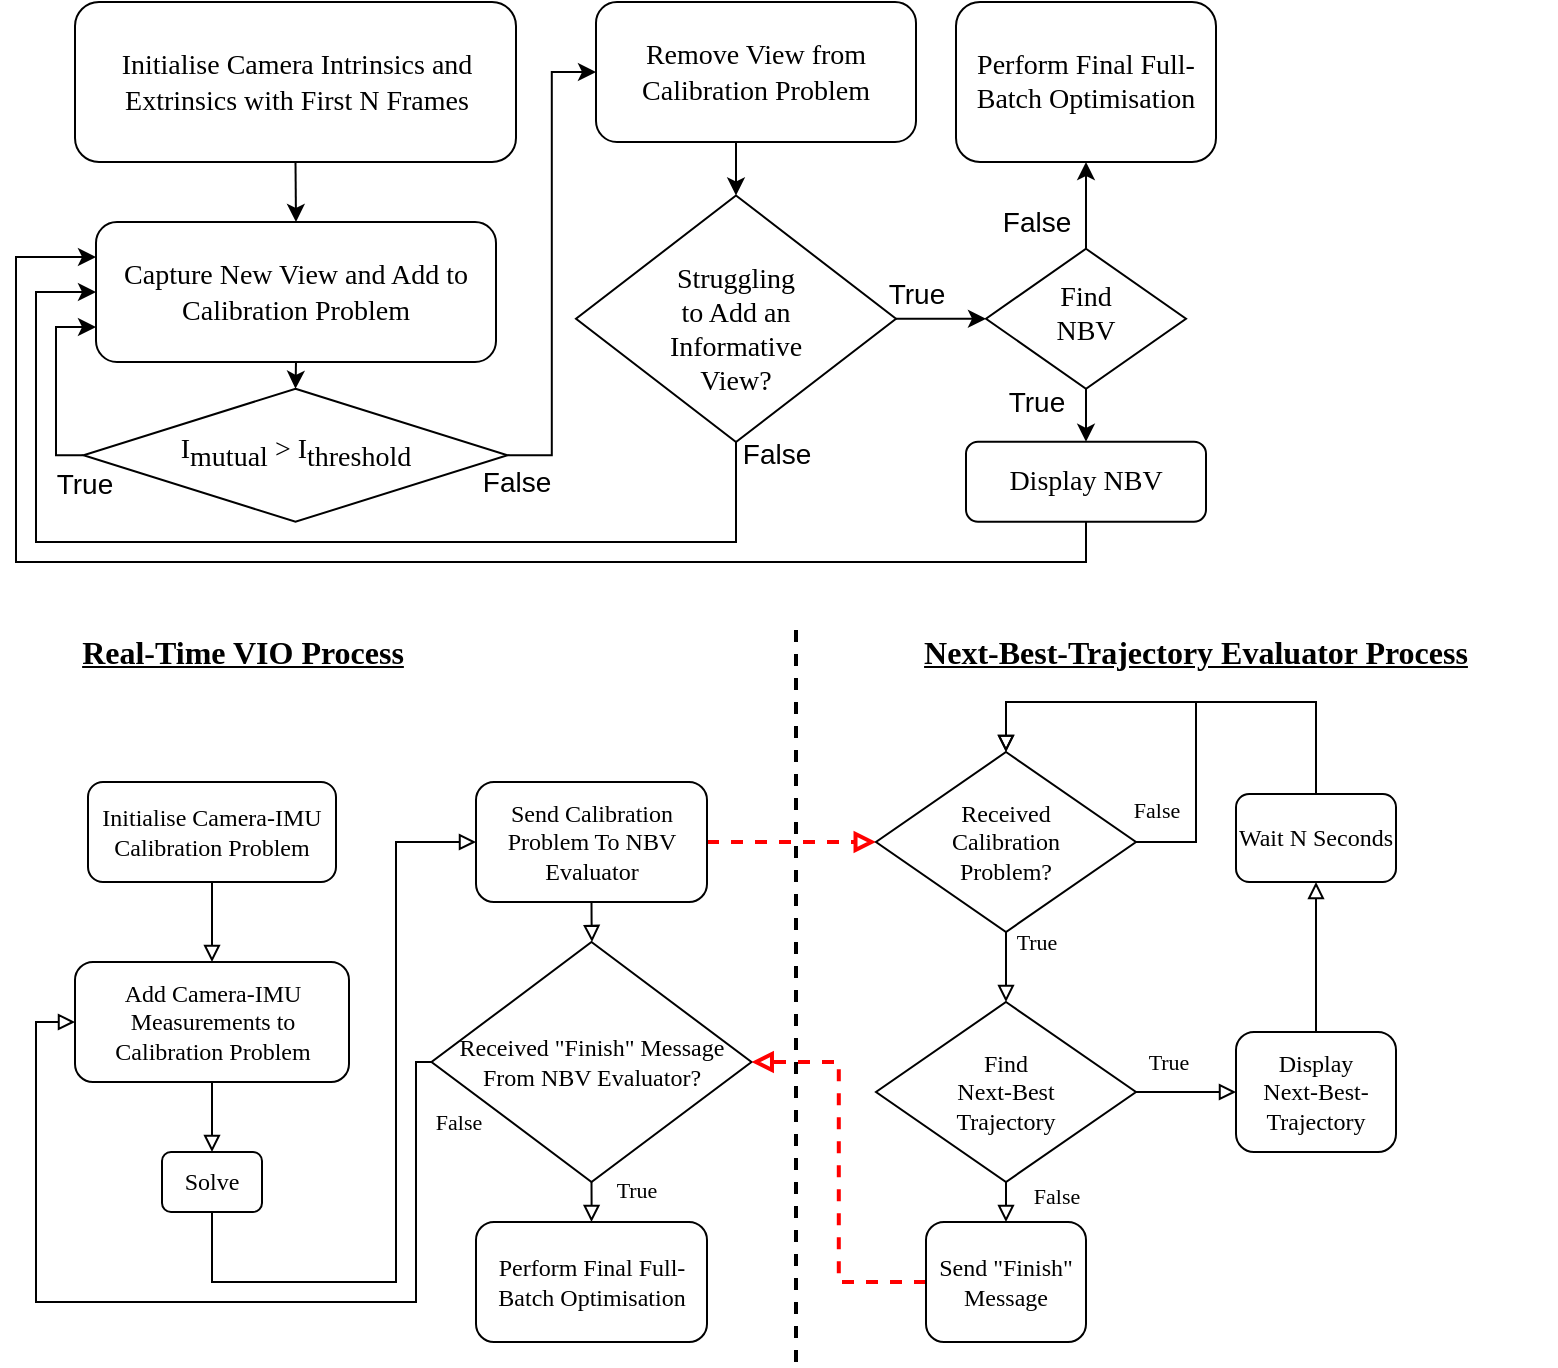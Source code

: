 <mxfile version="20.8.13" type="device" pages="2"><diagram id="C5RBs43oDa-KdzZeNtuy" name="Page-1"><mxGraphModel dx="817" dy="431" grid="1" gridSize="10" guides="1" tooltips="1" connect="1" arrows="1" fold="1" page="1" pageScale="1" pageWidth="1169" pageHeight="827" math="0" shadow="0"><root><mxCell id="WIyWlLk6GJQsqaUBKTNV-0"/><mxCell id="WIyWlLk6GJQsqaUBKTNV-1" parent="WIyWlLk6GJQsqaUBKTNV-0"/><mxCell id="eC1GzNS9C1_sqLt5iah--0" style="edgeStyle=orthogonalEdgeStyle;rounded=0;orthogonalLoop=1;jettySize=auto;html=1;exitX=0.5;exitY=1;exitDx=0;exitDy=0;entryX=0.5;entryY=0;entryDx=0;entryDy=0;strokeColor=#000000;strokeWidth=1;fontSize=14;endArrow=classic;endFill=1;" edge="1" parent="WIyWlLk6GJQsqaUBKTNV-1" source="WIyWlLk6GJQsqaUBKTNV-3" target="TplmEI0z_EsBR8mYdVft-3"><mxGeometry relative="1" as="geometry"/></mxCell><mxCell id="WIyWlLk6GJQsqaUBKTNV-3" value="&lt;font style=&quot;font-size: 14px;&quot; face=&quot;Verdana&quot;&gt;Initialise Camera Intrinsics and Extrinsics with First N Frames&lt;/font&gt;" style="rounded=1;whiteSpace=wrap;html=1;fontSize=14;glass=0;strokeWidth=1;shadow=0;" parent="WIyWlLk6GJQsqaUBKTNV-1" vertex="1"><mxGeometry x="39.5" y="20" width="220.5" height="80" as="geometry"/></mxCell><mxCell id="eC1GzNS9C1_sqLt5iah--2" style="edgeStyle=orthogonalEdgeStyle;rounded=0;orthogonalLoop=1;jettySize=auto;html=1;exitX=0;exitY=0.5;exitDx=0;exitDy=0;entryX=0;entryY=0.75;entryDx=0;entryDy=0;strokeColor=#000000;strokeWidth=1;fontSize=14;endArrow=classic;endFill=1;" edge="1" parent="WIyWlLk6GJQsqaUBKTNV-1" source="WIyWlLk6GJQsqaUBKTNV-6" target="TplmEI0z_EsBR8mYdVft-3"><mxGeometry relative="1" as="geometry"><Array as="points"><mxPoint x="30" y="247"/><mxPoint x="30" y="183"/></Array></mxGeometry></mxCell><mxCell id="eC1GzNS9C1_sqLt5iah--17" value="False" style="edgeLabel;html=1;align=center;verticalAlign=middle;resizable=0;points=[];fontSize=14;" vertex="1" connectable="0" parent="eC1GzNS9C1_sqLt5iah--2"><mxGeometry x="-0.447" y="1" relative="1" as="geometry"><mxPoint x="231" y="26" as="offset"/></mxGeometry></mxCell><mxCell id="eC1GzNS9C1_sqLt5iah--4" style="edgeStyle=orthogonalEdgeStyle;rounded=0;orthogonalLoop=1;jettySize=auto;html=1;exitX=1;exitY=0.5;exitDx=0;exitDy=0;entryX=0;entryY=0.5;entryDx=0;entryDy=0;strokeColor=#000000;strokeWidth=1;fontSize=14;endArrow=classic;endFill=1;" edge="1" parent="WIyWlLk6GJQsqaUBKTNV-1" source="WIyWlLk6GJQsqaUBKTNV-6" target="WIyWlLk6GJQsqaUBKTNV-7"><mxGeometry relative="1" as="geometry"/></mxCell><mxCell id="eC1GzNS9C1_sqLt5iah--18" value="True" style="edgeLabel;html=1;align=center;verticalAlign=middle;resizable=0;points=[];fontSize=14;" vertex="1" connectable="0" parent="eC1GzNS9C1_sqLt5iah--4"><mxGeometry x="-0.634" y="1" relative="1" as="geometry"><mxPoint x="-233" y="35" as="offset"/></mxGeometry></mxCell><mxCell id="WIyWlLk6GJQsqaUBKTNV-6" value="&lt;div style=&quot;font-size: 14px;&quot;&gt;&lt;font style=&quot;font-size: 14px;&quot; face=&quot;Verdana&quot;&gt;I&lt;sub style=&quot;font-size: 14px;&quot;&gt;mutual&lt;/sub&gt; &amp;gt; I&lt;sub style=&quot;font-size: 14px;&quot;&gt;threshold&lt;/sub&gt;&lt;/font&gt;&lt;/div&gt;" style="rhombus;whiteSpace=wrap;html=1;shadow=0;fontFamily=Helvetica;fontSize=14;align=center;strokeWidth=1;spacing=6;spacingTop=-4;" parent="WIyWlLk6GJQsqaUBKTNV-1" vertex="1"><mxGeometry x="43.75" y="213.38" width="212" height="66.5" as="geometry"/></mxCell><mxCell id="eC1GzNS9C1_sqLt5iah--12" style="edgeStyle=orthogonalEdgeStyle;rounded=0;orthogonalLoop=1;jettySize=auto;html=1;exitX=0.5;exitY=1;exitDx=0;exitDy=0;entryX=0.5;entryY=0;entryDx=0;entryDy=0;strokeColor=#000000;strokeWidth=1;fontSize=14;endArrow=classic;endFill=1;" edge="1" parent="WIyWlLk6GJQsqaUBKTNV-1" source="WIyWlLk6GJQsqaUBKTNV-7" target="TplmEI0z_EsBR8mYdVft-15"><mxGeometry relative="1" as="geometry"/></mxCell><mxCell id="WIyWlLk6GJQsqaUBKTNV-7" value="&lt;font style=&quot;font-size: 14px;&quot; face=&quot;Verdana&quot;&gt;Remove View from Calibration Problem&lt;/font&gt;" style="rounded=1;whiteSpace=wrap;html=1;fontSize=14;glass=0;strokeWidth=1;shadow=0;" parent="WIyWlLk6GJQsqaUBKTNV-1" vertex="1"><mxGeometry x="300" y="20" width="160" height="70" as="geometry"/></mxCell><mxCell id="WIyWlLk6GJQsqaUBKTNV-11" value="Perform Final Full-Batch Optimisation" style="rounded=1;whiteSpace=wrap;html=1;fontSize=14;glass=0;strokeWidth=1;shadow=0;fontFamily=Verdana;" parent="WIyWlLk6GJQsqaUBKTNV-1" vertex="1"><mxGeometry x="480" y="20" width="130" height="80" as="geometry"/></mxCell><mxCell id="eC1GzNS9C1_sqLt5iah--1" style="edgeStyle=orthogonalEdgeStyle;rounded=0;orthogonalLoop=1;jettySize=auto;html=1;exitX=0.5;exitY=1;exitDx=0;exitDy=0;entryX=0.5;entryY=0;entryDx=0;entryDy=0;strokeColor=#000000;strokeWidth=1;fontSize=14;endArrow=classic;endFill=1;" edge="1" parent="WIyWlLk6GJQsqaUBKTNV-1" source="TplmEI0z_EsBR8mYdVft-3" target="WIyWlLk6GJQsqaUBKTNV-6"><mxGeometry relative="1" as="geometry"/></mxCell><mxCell id="TplmEI0z_EsBR8mYdVft-3" value="&lt;font style=&quot;font-size: 14px;&quot; face=&quot;Verdana&quot;&gt;Capture New View and Add to Calibration Problem&lt;/font&gt;" style="rounded=1;whiteSpace=wrap;html=1;fontSize=14;glass=0;strokeWidth=1;shadow=0;" parent="WIyWlLk6GJQsqaUBKTNV-1" vertex="1"><mxGeometry x="50" y="130" width="200" height="70" as="geometry"/></mxCell><mxCell id="eC1GzNS9C1_sqLt5iah--8" style="edgeStyle=orthogonalEdgeStyle;rounded=0;orthogonalLoop=1;jettySize=auto;html=1;exitX=0.5;exitY=1;exitDx=0;exitDy=0;strokeColor=#000000;strokeWidth=1;fontSize=14;endArrow=classic;endFill=1;entryX=0;entryY=0.25;entryDx=0;entryDy=0;" edge="1" parent="WIyWlLk6GJQsqaUBKTNV-1" source="TplmEI0z_EsBR8mYdVft-4" target="TplmEI0z_EsBR8mYdVft-3"><mxGeometry relative="1" as="geometry"><mxPoint x="40" y="150" as="targetPoint"/><Array as="points"><mxPoint x="545" y="300"/><mxPoint x="10" y="300"/><mxPoint x="10" y="148"/></Array></mxGeometry></mxCell><mxCell id="TplmEI0z_EsBR8mYdVft-4" value="Display NBV" style="rounded=1;whiteSpace=wrap;html=1;fontSize=14;glass=0;strokeWidth=1;shadow=0;fontFamily=Verdana;" parent="WIyWlLk6GJQsqaUBKTNV-1" vertex="1"><mxGeometry x="485" y="239.88" width="120" height="40" as="geometry"/></mxCell><mxCell id="eC1GzNS9C1_sqLt5iah--5" style="edgeStyle=orthogonalEdgeStyle;rounded=0;orthogonalLoop=1;jettySize=auto;html=1;exitX=0.5;exitY=0;exitDx=0;exitDy=0;entryX=0.5;entryY=1;entryDx=0;entryDy=0;strokeColor=#000000;strokeWidth=1;fontSize=14;endArrow=classic;endFill=1;" edge="1" parent="WIyWlLk6GJQsqaUBKTNV-1" source="TplmEI0z_EsBR8mYdVft-6" target="WIyWlLk6GJQsqaUBKTNV-11"><mxGeometry relative="1" as="geometry"/></mxCell><mxCell id="eC1GzNS9C1_sqLt5iah--16" value="False" style="edgeLabel;html=1;align=center;verticalAlign=middle;resizable=0;points=[];fontSize=14;" vertex="1" connectable="0" parent="eC1GzNS9C1_sqLt5iah--5"><mxGeometry x="0.742" y="-3" relative="1" as="geometry"><mxPoint x="-28" y="24" as="offset"/></mxGeometry></mxCell><mxCell id="eC1GzNS9C1_sqLt5iah--7" style="edgeStyle=orthogonalEdgeStyle;rounded=0;orthogonalLoop=1;jettySize=auto;html=1;exitX=0.5;exitY=1;exitDx=0;exitDy=0;entryX=0.5;entryY=0;entryDx=0;entryDy=0;strokeColor=#000000;strokeWidth=1;fontSize=14;endArrow=classic;endFill=1;" edge="1" parent="WIyWlLk6GJQsqaUBKTNV-1" source="TplmEI0z_EsBR8mYdVft-6" target="TplmEI0z_EsBR8mYdVft-4"><mxGeometry relative="1" as="geometry"/></mxCell><mxCell id="TplmEI0z_EsBR8mYdVft-6" value="&lt;div&gt;&lt;br&gt;&lt;/div&gt;&lt;div style=&quot;font-size: 14px;&quot;&gt;Find &lt;br style=&quot;font-size: 14px;&quot;&gt;&lt;/div&gt;&lt;div style=&quot;font-size: 14px;&quot;&gt;NBV&lt;/div&gt;&lt;div style=&quot;font-size: 14px;&quot;&gt;&lt;br style=&quot;font-size: 14px;&quot;&gt;&lt;/div&gt;" style="rhombus;whiteSpace=wrap;html=1;shadow=0;fontFamily=Verdana;fontSize=14;align=center;strokeWidth=1;spacing=6;spacingTop=-4;" parent="WIyWlLk6GJQsqaUBKTNV-1" vertex="1"><mxGeometry x="495" y="143.37" width="100" height="70" as="geometry"/></mxCell><mxCell id="eC1GzNS9C1_sqLt5iah--9" style="edgeStyle=orthogonalEdgeStyle;rounded=0;orthogonalLoop=1;jettySize=auto;html=1;exitX=0.5;exitY=1;exitDx=0;exitDy=0;entryX=0;entryY=0.5;entryDx=0;entryDy=0;strokeColor=#000000;strokeWidth=1;fontSize=14;endArrow=classic;endFill=1;" edge="1" parent="WIyWlLk6GJQsqaUBKTNV-1" source="TplmEI0z_EsBR8mYdVft-15" target="TplmEI0z_EsBR8mYdVft-3"><mxGeometry relative="1" as="geometry"><Array as="points"><mxPoint x="370" y="290"/><mxPoint x="20" y="290"/><mxPoint x="20" y="165"/></Array></mxGeometry></mxCell><mxCell id="eC1GzNS9C1_sqLt5iah--13" value="False" style="edgeLabel;html=1;align=center;verticalAlign=middle;resizable=0;points=[];fontSize=14;" vertex="1" connectable="0" parent="eC1GzNS9C1_sqLt5iah--9"><mxGeometry x="-0.938" y="-1" relative="1" as="geometry"><mxPoint x="21" y="-11" as="offset"/></mxGeometry></mxCell><mxCell id="eC1GzNS9C1_sqLt5iah--11" style="edgeStyle=orthogonalEdgeStyle;rounded=0;orthogonalLoop=1;jettySize=auto;html=1;exitX=1;exitY=0.5;exitDx=0;exitDy=0;entryX=0;entryY=0.5;entryDx=0;entryDy=0;strokeColor=#000000;strokeWidth=1;fontSize=14;endArrow=classic;endFill=1;" edge="1" parent="WIyWlLk6GJQsqaUBKTNV-1" source="TplmEI0z_EsBR8mYdVft-15" target="TplmEI0z_EsBR8mYdVft-6"><mxGeometry relative="1" as="geometry"/></mxCell><mxCell id="eC1GzNS9C1_sqLt5iah--14" value="True" style="edgeLabel;html=1;align=center;verticalAlign=middle;resizable=0;points=[];fontSize=14;" vertex="1" connectable="0" parent="eC1GzNS9C1_sqLt5iah--11"><mxGeometry x="-0.307" y="-2" relative="1" as="geometry"><mxPoint x="-6" y="-15" as="offset"/></mxGeometry></mxCell><mxCell id="TplmEI0z_EsBR8mYdVft-15" value="&lt;div style=&quot;font-size: 14px;&quot;&gt;&lt;br style=&quot;font-size: 14px;&quot;&gt;&lt;/div&gt;&lt;div style=&quot;font-size: 14px;&quot;&gt;Struggling &lt;br style=&quot;font-size: 14px;&quot;&gt;&lt;/div&gt;&lt;div style=&quot;font-size: 14px;&quot;&gt;to Add an &lt;br style=&quot;font-size: 14px;&quot;&gt;&lt;/div&gt;&lt;div style=&quot;font-size: 14px;&quot;&gt;Informative &lt;br style=&quot;font-size: 14px;&quot;&gt;&lt;/div&gt;&lt;div style=&quot;font-size: 14px;&quot;&gt;View?&lt;/div&gt;" style="rhombus;whiteSpace=wrap;html=1;shadow=0;fontFamily=Verdana;fontSize=14;align=center;strokeWidth=1;spacing=6;spacingTop=-4;" parent="WIyWlLk6GJQsqaUBKTNV-1" vertex="1"><mxGeometry x="290" y="116.75" width="160" height="123.25" as="geometry"/></mxCell><mxCell id="TplmEI0z_EsBR8mYdVft-31" style="edgeStyle=orthogonalEdgeStyle;rounded=0;orthogonalLoop=1;jettySize=auto;html=1;exitX=0.5;exitY=1;exitDx=0;exitDy=0;entryX=0.5;entryY=0;entryDx=0;entryDy=0;fontFamily=Verdana;endArrow=block;endFill=0;" parent="WIyWlLk6GJQsqaUBKTNV-1" source="TplmEI0z_EsBR8mYdVft-24" target="TplmEI0z_EsBR8mYdVft-26" edge="1"><mxGeometry relative="1" as="geometry"/></mxCell><mxCell id="TplmEI0z_EsBR8mYdVft-24" value="Initialise Camera-IMU Calibration Problem" style="rounded=1;whiteSpace=wrap;html=1;fontSize=12;glass=0;strokeWidth=1;shadow=0;fontFamily=Verdana;" parent="WIyWlLk6GJQsqaUBKTNV-1" vertex="1"><mxGeometry x="46" y="410" width="124" height="50" as="geometry"/></mxCell><mxCell id="TplmEI0z_EsBR8mYdVft-32" style="edgeStyle=orthogonalEdgeStyle;rounded=0;orthogonalLoop=1;jettySize=auto;html=1;exitX=0.5;exitY=1;exitDx=0;exitDy=0;entryX=0.5;entryY=0;entryDx=0;entryDy=0;fontFamily=Verdana;endArrow=block;endFill=0;" parent="WIyWlLk6GJQsqaUBKTNV-1" source="TplmEI0z_EsBR8mYdVft-26" target="TplmEI0z_EsBR8mYdVft-27" edge="1"><mxGeometry relative="1" as="geometry"/></mxCell><mxCell id="TplmEI0z_EsBR8mYdVft-26" value="&lt;font&gt;Add Camera-IMU Measurements to Calibration Problem&lt;/font&gt;" style="rounded=1;whiteSpace=wrap;html=1;fontSize=12;glass=0;strokeWidth=1;shadow=0;fontFamily=Verdana;" parent="WIyWlLk6GJQsqaUBKTNV-1" vertex="1"><mxGeometry x="39.5" y="500" width="137" height="60" as="geometry"/></mxCell><mxCell id="TplmEI0z_EsBR8mYdVft-33" style="edgeStyle=orthogonalEdgeStyle;rounded=0;orthogonalLoop=1;jettySize=auto;html=1;exitX=0.5;exitY=1;exitDx=0;exitDy=0;entryX=0;entryY=0.5;entryDx=0;entryDy=0;fontFamily=Verdana;endArrow=block;endFill=0;" parent="WIyWlLk6GJQsqaUBKTNV-1" source="TplmEI0z_EsBR8mYdVft-27" target="TplmEI0z_EsBR8mYdVft-28" edge="1"><mxGeometry relative="1" as="geometry"><Array as="points"><mxPoint x="108" y="660"/><mxPoint x="200" y="660"/><mxPoint x="200" y="440"/></Array></mxGeometry></mxCell><mxCell id="TplmEI0z_EsBR8mYdVft-27" value="&lt;div&gt;Solve&lt;/div&gt;" style="rounded=1;whiteSpace=wrap;html=1;fontSize=12;glass=0;strokeWidth=1;shadow=0;fontFamily=Verdana;" parent="WIyWlLk6GJQsqaUBKTNV-1" vertex="1"><mxGeometry x="83" y="595" width="50" height="30" as="geometry"/></mxCell><mxCell id="TplmEI0z_EsBR8mYdVft-34" style="edgeStyle=orthogonalEdgeStyle;rounded=0;orthogonalLoop=1;jettySize=auto;html=1;exitX=0.5;exitY=1;exitDx=0;exitDy=0;entryX=0.5;entryY=0;entryDx=0;entryDy=0;fontFamily=Verdana;endArrow=block;endFill=0;" parent="WIyWlLk6GJQsqaUBKTNV-1" source="TplmEI0z_EsBR8mYdVft-28" target="TplmEI0z_EsBR8mYdVft-29" edge="1"><mxGeometry relative="1" as="geometry"><Array as="points"><mxPoint x="298" y="480"/><mxPoint x="298" y="480"/><mxPoint x="298" y="490"/></Array></mxGeometry></mxCell><mxCell id="TplmEI0z_EsBR8mYdVft-46" style="edgeStyle=orthogonalEdgeStyle;rounded=0;orthogonalLoop=1;jettySize=auto;html=1;exitX=1;exitY=0.5;exitDx=0;exitDy=0;entryX=0;entryY=0.5;entryDx=0;entryDy=0;fontFamily=Verdana;endArrow=block;endFill=0;dashed=1;strokeColor=#FF0000;strokeWidth=2;" parent="WIyWlLk6GJQsqaUBKTNV-1" source="TplmEI0z_EsBR8mYdVft-28" target="TplmEI0z_EsBR8mYdVft-37" edge="1"><mxGeometry relative="1" as="geometry"><Array as="points"><mxPoint x="410" y="440"/><mxPoint x="410" y="440"/></Array></mxGeometry></mxCell><mxCell id="TplmEI0z_EsBR8mYdVft-28" value="&lt;div&gt;Send Calibration Problem To NBV Evaluator&lt;br&gt;&lt;/div&gt;" style="rounded=1;whiteSpace=wrap;html=1;fontSize=12;glass=0;strokeWidth=1;shadow=0;fontFamily=Verdana;" parent="WIyWlLk6GJQsqaUBKTNV-1" vertex="1"><mxGeometry x="240" y="410" width="115.5" height="60" as="geometry"/></mxCell><mxCell id="TplmEI0z_EsBR8mYdVft-36" style="edgeStyle=orthogonalEdgeStyle;rounded=0;orthogonalLoop=1;jettySize=auto;html=1;exitX=0.5;exitY=1;exitDx=0;exitDy=0;entryX=0.5;entryY=0;entryDx=0;entryDy=0;fontFamily=Verdana;endArrow=block;endFill=0;" parent="WIyWlLk6GJQsqaUBKTNV-1" source="TplmEI0z_EsBR8mYdVft-29" target="TplmEI0z_EsBR8mYdVft-30" edge="1"><mxGeometry relative="1" as="geometry"><Array as="points"><mxPoint x="298" y="620"/><mxPoint x="298" y="620"/></Array></mxGeometry></mxCell><mxCell id="TplmEI0z_EsBR8mYdVft-51" value="True" style="edgeLabel;html=1;align=center;verticalAlign=middle;resizable=0;points=[];fontFamily=Verdana;" parent="TplmEI0z_EsBR8mYdVft-36" vertex="1" connectable="0"><mxGeometry x="-0.617" relative="1" as="geometry"><mxPoint x="22" as="offset"/></mxGeometry></mxCell><mxCell id="TplmEI0z_EsBR8mYdVft-45" style="edgeStyle=orthogonalEdgeStyle;rounded=0;orthogonalLoop=1;jettySize=auto;html=1;exitX=0;exitY=0.5;exitDx=0;exitDy=0;fontFamily=Verdana;endArrow=block;endFill=0;entryX=0;entryY=0.5;entryDx=0;entryDy=0;" parent="WIyWlLk6GJQsqaUBKTNV-1" source="TplmEI0z_EsBR8mYdVft-29" target="TplmEI0z_EsBR8mYdVft-26" edge="1"><mxGeometry relative="1" as="geometry"><mxPoint x="20" y="670" as="targetPoint"/><Array as="points"><mxPoint x="210" y="550"/><mxPoint x="210" y="670"/><mxPoint x="20" y="670"/><mxPoint x="20" y="530"/></Array></mxGeometry></mxCell><mxCell id="TplmEI0z_EsBR8mYdVft-50" value="False" style="edgeLabel;html=1;align=center;verticalAlign=middle;resizable=0;points=[];fontFamily=Verdana;" parent="TplmEI0z_EsBR8mYdVft-45" vertex="1" connectable="0"><mxGeometry x="-0.981" relative="1" as="geometry"><mxPoint x="17" y="30" as="offset"/></mxGeometry></mxCell><mxCell id="TplmEI0z_EsBR8mYdVft-29" value="Received &quot;Finish&quot; Message From NBV Evaluator?" style="rhombus;whiteSpace=wrap;html=1;fontFamily=Verdana;" parent="WIyWlLk6GJQsqaUBKTNV-1" vertex="1"><mxGeometry x="217.75" y="490" width="160" height="120" as="geometry"/></mxCell><mxCell id="TplmEI0z_EsBR8mYdVft-30" value="Perform Final Full-Batch Optimisation" style="rounded=1;whiteSpace=wrap;html=1;fontSize=12;glass=0;strokeWidth=1;shadow=0;fontFamily=Verdana;" parent="WIyWlLk6GJQsqaUBKTNV-1" vertex="1"><mxGeometry x="240" y="630" width="115.5" height="60" as="geometry"/></mxCell><mxCell id="TplmEI0z_EsBR8mYdVft-42" style="edgeStyle=orthogonalEdgeStyle;rounded=0;orthogonalLoop=1;jettySize=auto;html=1;exitX=0.5;exitY=1;exitDx=0;exitDy=0;entryX=0.5;entryY=0;entryDx=0;entryDy=0;fontFamily=Verdana;endArrow=block;endFill=0;" parent="WIyWlLk6GJQsqaUBKTNV-1" source="TplmEI0z_EsBR8mYdVft-37" target="TplmEI0z_EsBR8mYdVft-38" edge="1"><mxGeometry relative="1" as="geometry"/></mxCell><mxCell id="TplmEI0z_EsBR8mYdVft-52" value="&lt;div&gt;True&lt;/div&gt;" style="edgeLabel;html=1;align=center;verticalAlign=middle;resizable=0;points=[];fontFamily=Verdana;" parent="TplmEI0z_EsBR8mYdVft-42" vertex="1" connectable="0"><mxGeometry x="-0.668" relative="1" as="geometry"><mxPoint x="15" y="-1" as="offset"/></mxGeometry></mxCell><mxCell id="TplmEI0z_EsBR8mYdVft-37" value="&lt;div&gt;Received &lt;br&gt;&lt;/div&gt;&lt;div&gt;Calibration &lt;br&gt;&lt;/div&gt;&lt;div&gt;Problem?&lt;/div&gt;" style="rhombus;whiteSpace=wrap;html=1;fontFamily=Verdana;" parent="WIyWlLk6GJQsqaUBKTNV-1" vertex="1"><mxGeometry x="440" y="395" width="130" height="90" as="geometry"/></mxCell><mxCell id="TplmEI0z_EsBR8mYdVft-40" style="edgeStyle=orthogonalEdgeStyle;rounded=0;orthogonalLoop=1;jettySize=auto;html=1;exitX=1;exitY=0.5;exitDx=0;exitDy=0;entryX=0;entryY=0.5;entryDx=0;entryDy=0;fontFamily=Verdana;endArrow=block;endFill=0;" parent="WIyWlLk6GJQsqaUBKTNV-1" source="TplmEI0z_EsBR8mYdVft-38" target="TplmEI0z_EsBR8mYdVft-39" edge="1"><mxGeometry relative="1" as="geometry"/></mxCell><mxCell id="TplmEI0z_EsBR8mYdVft-55" value="True" style="edgeLabel;html=1;align=center;verticalAlign=middle;resizable=0;points=[];fontFamily=Verdana;" parent="TplmEI0z_EsBR8mYdVft-40" vertex="1" connectable="0"><mxGeometry x="-0.39" relative="1" as="geometry"><mxPoint y="-15" as="offset"/></mxGeometry></mxCell><mxCell id="TplmEI0z_EsBR8mYdVft-48" style="edgeStyle=orthogonalEdgeStyle;rounded=0;orthogonalLoop=1;jettySize=auto;html=1;exitX=0.5;exitY=1;exitDx=0;exitDy=0;entryX=0.5;entryY=0;entryDx=0;entryDy=0;fontFamily=Verdana;endArrow=block;endFill=0;" parent="WIyWlLk6GJQsqaUBKTNV-1" source="TplmEI0z_EsBR8mYdVft-38" target="TplmEI0z_EsBR8mYdVft-43" edge="1"><mxGeometry relative="1" as="geometry"/></mxCell><mxCell id="TplmEI0z_EsBR8mYdVft-56" value="False" style="edgeLabel;html=1;align=center;verticalAlign=middle;resizable=0;points=[];fontFamily=Verdana;" parent="TplmEI0z_EsBR8mYdVft-48" vertex="1" connectable="0"><mxGeometry x="-0.338" relative="1" as="geometry"><mxPoint x="25" as="offset"/></mxGeometry></mxCell><mxCell id="TplmEI0z_EsBR8mYdVft-38" value="&lt;div&gt;Find &lt;br&gt;&lt;/div&gt;&lt;div&gt;Next-Best&lt;/div&gt;&lt;div&gt;Trajectory&lt;/div&gt;" style="rhombus;whiteSpace=wrap;html=1;fontFamily=Verdana;" parent="WIyWlLk6GJQsqaUBKTNV-1" vertex="1"><mxGeometry x="440" y="520" width="130" height="90" as="geometry"/></mxCell><mxCell id="TplmEI0z_EsBR8mYdVft-41" style="edgeStyle=orthogonalEdgeStyle;rounded=0;orthogonalLoop=1;jettySize=auto;html=1;exitX=0.5;exitY=0;exitDx=0;exitDy=0;entryX=0.5;entryY=0;entryDx=0;entryDy=0;fontFamily=Verdana;endArrow=block;endFill=0;" parent="WIyWlLk6GJQsqaUBKTNV-1" source="TplmEI0z_EsBR8mYdVft-60" target="TplmEI0z_EsBR8mYdVft-37" edge="1"><mxGeometry relative="1" as="geometry"><Array as="points"><mxPoint x="660" y="430"/><mxPoint x="660" y="370"/><mxPoint x="505" y="370"/></Array></mxGeometry></mxCell><mxCell id="TplmEI0z_EsBR8mYdVft-61" style="edgeStyle=orthogonalEdgeStyle;rounded=0;orthogonalLoop=1;jettySize=auto;html=1;exitX=0.5;exitY=0;exitDx=0;exitDy=0;entryX=0.5;entryY=1;entryDx=0;entryDy=0;fontFamily=Verdana;fontSize=16;endArrow=block;endFill=0;strokeColor=#000000;strokeWidth=1;" parent="WIyWlLk6GJQsqaUBKTNV-1" source="TplmEI0z_EsBR8mYdVft-39" target="TplmEI0z_EsBR8mYdVft-60" edge="1"><mxGeometry relative="1" as="geometry"/></mxCell><mxCell id="TplmEI0z_EsBR8mYdVft-39" value="&lt;div&gt;Display &lt;br&gt;&lt;/div&gt;&lt;div&gt;Next-Best-Trajectory&lt;br&gt;&lt;/div&gt;" style="rounded=1;whiteSpace=wrap;html=1;fontSize=12;glass=0;strokeWidth=1;shadow=0;fontFamily=Verdana;" parent="WIyWlLk6GJQsqaUBKTNV-1" vertex="1"><mxGeometry x="620" y="535" width="80" height="60" as="geometry"/></mxCell><mxCell id="TplmEI0z_EsBR8mYdVft-47" style="edgeStyle=orthogonalEdgeStyle;rounded=0;orthogonalLoop=1;jettySize=auto;html=1;exitX=0;exitY=0.5;exitDx=0;exitDy=0;entryX=1;entryY=0.5;entryDx=0;entryDy=0;fontFamily=Verdana;endArrow=block;endFill=0;dashed=1;strokeColor=#FF0000;strokeWidth=2;" parent="WIyWlLk6GJQsqaUBKTNV-1" source="TplmEI0z_EsBR8mYdVft-43" target="TplmEI0z_EsBR8mYdVft-29" edge="1"><mxGeometry relative="1" as="geometry"/></mxCell><mxCell id="TplmEI0z_EsBR8mYdVft-43" value="Send &quot;Finish&quot; Message" style="rounded=1;whiteSpace=wrap;html=1;fontSize=12;glass=0;strokeWidth=1;shadow=0;fontFamily=Verdana;" parent="WIyWlLk6GJQsqaUBKTNV-1" vertex="1"><mxGeometry x="465" y="630" width="80" height="60" as="geometry"/></mxCell><mxCell id="TplmEI0z_EsBR8mYdVft-49" value="" style="endArrow=none;dashed=1;html=1;rounded=0;fontFamily=Verdana;strokeWidth=2;" parent="WIyWlLk6GJQsqaUBKTNV-1" edge="1"><mxGeometry width="50" height="50" relative="1" as="geometry"><mxPoint x="400" y="700" as="sourcePoint"/><mxPoint x="400" y="330" as="targetPoint"/></mxGeometry></mxCell><mxCell id="TplmEI0z_EsBR8mYdVft-53" style="edgeStyle=orthogonalEdgeStyle;rounded=0;orthogonalLoop=1;jettySize=auto;html=1;exitX=1;exitY=0.5;exitDx=0;exitDy=0;entryX=0.5;entryY=0;entryDx=0;entryDy=0;fontFamily=Verdana;endArrow=block;endFill=0;strokeColor=#000000;strokeWidth=1;" parent="WIyWlLk6GJQsqaUBKTNV-1" source="TplmEI0z_EsBR8mYdVft-37" target="TplmEI0z_EsBR8mYdVft-37" edge="1"><mxGeometry relative="1" as="geometry"><Array as="points"><mxPoint x="600" y="440"/><mxPoint x="600" y="370"/><mxPoint x="505" y="370"/></Array></mxGeometry></mxCell><mxCell id="TplmEI0z_EsBR8mYdVft-54" value="False" style="edgeLabel;html=1;align=center;verticalAlign=middle;resizable=0;points=[];fontFamily=Verdana;" parent="TplmEI0z_EsBR8mYdVft-53" vertex="1" connectable="0"><mxGeometry x="-0.856" relative="1" as="geometry"><mxPoint x="-6" y="-16" as="offset"/></mxGeometry></mxCell><mxCell id="TplmEI0z_EsBR8mYdVft-58" value="Real-Time VIO Process" style="text;html=1;strokeColor=none;fillColor=none;align=center;verticalAlign=middle;whiteSpace=wrap;rounded=0;fontFamily=Verdana;fontSize=16;fontStyle=5" parent="WIyWlLk6GJQsqaUBKTNV-1" vertex="1"><mxGeometry x="20" y="330" width="207" height="30" as="geometry"/></mxCell><mxCell id="TplmEI0z_EsBR8mYdVft-59" value="Next-Best-Trajectory Evaluator Process" style="text;html=1;strokeColor=none;fillColor=none;align=center;verticalAlign=middle;whiteSpace=wrap;rounded=0;fontFamily=Verdana;fontSize=16;fontStyle=5" parent="WIyWlLk6GJQsqaUBKTNV-1" vertex="1"><mxGeometry x="420" y="330" width="360" height="30" as="geometry"/></mxCell><mxCell id="TplmEI0z_EsBR8mYdVft-60" value="Wait N Seconds" style="rounded=1;whiteSpace=wrap;html=1;fontSize=12;glass=0;strokeWidth=1;shadow=0;fontFamily=Verdana;" parent="WIyWlLk6GJQsqaUBKTNV-1" vertex="1"><mxGeometry x="620" y="416" width="80" height="44" as="geometry"/></mxCell><mxCell id="eC1GzNS9C1_sqLt5iah--15" value="&lt;div&gt;True&lt;/div&gt;&lt;div&gt;&lt;br&gt;&lt;/div&gt;" style="text;html=1;align=center;verticalAlign=middle;resizable=0;points=[];autosize=1;strokeColor=none;fillColor=none;fontSize=14;" vertex="1" parent="WIyWlLk6GJQsqaUBKTNV-1"><mxGeometry x="495" y="203.37" width="50" height="50" as="geometry"/></mxCell></root></mxGraphModel></diagram><diagram id="iNPZ3Yhz_IuGLGUNjZJp" name="Page-2"><mxGraphModel dx="1430" dy="754" grid="1" gridSize="10" guides="1" tooltips="1" connect="1" arrows="1" fold="1" page="1" pageScale="1" pageWidth="827" pageHeight="1169" math="0" shadow="0"><root><mxCell id="0"/><mxCell id="1" parent="0"/><mxCell id="pDkWMw77JP8OyiXTqJMD-1" style="edgeStyle=orthogonalEdgeStyle;rounded=0;orthogonalLoop=1;jettySize=auto;html=1;exitX=0.5;exitY=1;exitDx=0;exitDy=0;entryX=1;entryY=0.25;entryDx=0;entryDy=0;fontFamily=Verdana;endArrow=classic;endFill=1;" edge="1" parent="1" source="pDkWMw77JP8OyiXTqJMD-2" target="pDkWMw77JP8OyiXTqJMD-4"><mxGeometry relative="1" as="geometry"><Array as="points"><mxPoint x="400" y="260"/><mxPoint x="400" y="285"/></Array></mxGeometry></mxCell><mxCell id="pDkWMw77JP8OyiXTqJMD-2" value="Initialise Camera-IMU Calibration Problem" style="rounded=1;whiteSpace=wrap;html=1;fontSize=14;glass=0;strokeWidth=1;shadow=0;fontFamily=Verdana;" vertex="1" parent="1"><mxGeometry x="220" y="230" width="380" height="30" as="geometry"/></mxCell><mxCell id="pDkWMw77JP8OyiXTqJMD-3" style="edgeStyle=orthogonalEdgeStyle;rounded=0;orthogonalLoop=1;jettySize=auto;html=1;exitX=0.5;exitY=1;exitDx=0;exitDy=0;entryX=0.5;entryY=0;entryDx=0;entryDy=0;fontFamily=Verdana;endArrow=classic;endFill=1;" edge="1" parent="1" source="pDkWMw77JP8OyiXTqJMD-4" target="pDkWMw77JP8OyiXTqJMD-6"><mxGeometry relative="1" as="geometry"/></mxCell><mxCell id="pDkWMw77JP8OyiXTqJMD-4" value="&lt;font style=&quot;font-size: 14px;&quot;&gt;Add Camera-IMU Measurements to Calibration Problem&lt;/font&gt;" style="rounded=1;whiteSpace=wrap;html=1;fontSize=14;glass=0;strokeWidth=1;shadow=0;fontFamily=Verdana;" vertex="1" parent="1"><mxGeometry x="220" y="270" width="155.5" height="60" as="geometry"/></mxCell><mxCell id="pDkWMw77JP8OyiXTqJMD-38" style="edgeStyle=orthogonalEdgeStyle;rounded=0;orthogonalLoop=1;jettySize=auto;html=1;exitX=0.5;exitY=1;exitDx=0;exitDy=0;entryX=0.5;entryY=0;entryDx=0;entryDy=0;endArrow=classic;endFill=1;" edge="1" parent="1" source="pDkWMw77JP8OyiXTqJMD-6" target="pDkWMw77JP8OyiXTqJMD-9"><mxGeometry relative="1" as="geometry"/></mxCell><mxCell id="pDkWMw77JP8OyiXTqJMD-6" value="&lt;div style=&quot;font-size: 14px;&quot;&gt;Solve&lt;/div&gt;" style="rounded=1;whiteSpace=wrap;html=1;fontSize=14;glass=0;strokeWidth=1;shadow=0;fontFamily=Verdana;" vertex="1" parent="1"><mxGeometry x="272.38" y="350" width="50" height="30" as="geometry"/></mxCell><mxCell id="pDkWMw77JP8OyiXTqJMD-40" style="edgeStyle=orthogonalEdgeStyle;rounded=0;orthogonalLoop=1;jettySize=auto;html=1;exitX=0.5;exitY=1;exitDx=0;exitDy=0;entryX=0;entryY=0.5;entryDx=0;entryDy=0;endArrow=classic;endFill=1;dashed=1;fillColor=#f8cecc;strokeColor=#ef2929;strokeWidth=2;" edge="1" parent="1" source="pDkWMw77JP8OyiXTqJMD-9" target="pDkWMw77JP8OyiXTqJMD-18"><mxGeometry relative="1" as="geometry"><Array as="points"><mxPoint x="300" y="470"/><mxPoint x="300" y="490"/><mxPoint x="219" y="490"/><mxPoint x="219" y="617"/></Array></mxGeometry></mxCell><mxCell id="_SGEWtcEQazRSGvqbMnZ-1" style="edgeStyle=orthogonalEdgeStyle;rounded=0;orthogonalLoop=1;jettySize=auto;html=1;exitX=1;exitY=0.5;exitDx=0;exitDy=0;entryX=0;entryY=0.5;entryDx=0;entryDy=0;strokeColor=#000000;strokeWidth=1;endArrow=classic;endFill=1;" edge="1" parent="1" source="pDkWMw77JP8OyiXTqJMD-9" target="pDkWMw77JP8OyiXTqJMD-14"><mxGeometry relative="1" as="geometry"><Array as="points"><mxPoint x="410" y="435"/><mxPoint x="410" y="435"/></Array></mxGeometry></mxCell><mxCell id="pDkWMw77JP8OyiXTqJMD-9" value="&lt;div style=&quot;font-size: 14px;&quot;&gt;Send Calibration Problem To NBV Evaluator&lt;br style=&quot;font-size: 14px;&quot;&gt;&lt;/div&gt;" style="rounded=1;whiteSpace=wrap;html=1;fontSize=14;glass=0;strokeWidth=1;shadow=0;fontFamily=Verdana;" vertex="1" parent="1"><mxGeometry x="230" y="400" width="134.75" height="70" as="geometry"/></mxCell><mxCell id="_SGEWtcEQazRSGvqbMnZ-2" style="edgeStyle=orthogonalEdgeStyle;rounded=0;orthogonalLoop=1;jettySize=auto;html=1;exitX=1;exitY=0.5;exitDx=0;exitDy=0;entryX=1;entryY=0.5;entryDx=0;entryDy=0;strokeColor=#000000;strokeWidth=1;endArrow=classic;endFill=1;" edge="1" parent="1" source="pDkWMw77JP8OyiXTqJMD-14" target="pDkWMw77JP8OyiXTqJMD-15"><mxGeometry relative="1" as="geometry"><Array as="points"><mxPoint x="600" y="435"/><mxPoint x="600" y="315"/></Array></mxGeometry></mxCell><mxCell id="_SGEWtcEQazRSGvqbMnZ-4" value="True" style="edgeLabel;html=1;align=center;verticalAlign=middle;resizable=0;points=[];fontSize=14;" vertex="1" connectable="0" parent="_SGEWtcEQazRSGvqbMnZ-2"><mxGeometry x="-0.159" y="-1" relative="1" as="geometry"><mxPoint x="-18" y="39" as="offset"/></mxGeometry></mxCell><mxCell id="_SGEWtcEQazRSGvqbMnZ-12" style="edgeStyle=orthogonalEdgeStyle;rounded=0;orthogonalLoop=1;jettySize=auto;html=1;exitX=0.5;exitY=0;exitDx=0;exitDy=0;entryX=1;entryY=0.75;entryDx=0;entryDy=0;strokeColor=#000000;strokeWidth=1;fontSize=14;endArrow=classic;endFill=1;" edge="1" parent="1" source="pDkWMw77JP8OyiXTqJMD-14" target="pDkWMw77JP8OyiXTqJMD-4"><mxGeometry relative="1" as="geometry"><Array as="points"><mxPoint x="501" y="360"/><mxPoint x="400" y="360"/><mxPoint x="400" y="315"/></Array></mxGeometry></mxCell><mxCell id="_SGEWtcEQazRSGvqbMnZ-13" value="&lt;div&gt;False&lt;/div&gt;" style="edgeLabel;html=1;align=center;verticalAlign=middle;resizable=0;points=[];fontSize=14;" vertex="1" connectable="0" parent="_SGEWtcEQazRSGvqbMnZ-12"><mxGeometry x="-0.354" relative="1" as="geometry"><mxPoint x="21" y="12" as="offset"/></mxGeometry></mxCell><mxCell id="pDkWMw77JP8OyiXTqJMD-14" value="&lt;div&gt;Received &lt;br&gt;&lt;/div&gt;&lt;div&gt;&quot;Finish&quot; &lt;br&gt;&lt;/div&gt;&lt;div&gt;Message?&lt;/div&gt;" style="rhombus;whiteSpace=wrap;html=1;fontFamily=Verdana;fontSize=14;" vertex="1" parent="1"><mxGeometry x="423.5" y="382.5" width="155.5" height="105" as="geometry"/></mxCell><mxCell id="pDkWMw77JP8OyiXTqJMD-15" value="Perform Final Full-Batch Optimisation" style="rounded=1;whiteSpace=wrap;html=1;fontSize=14;glass=0;strokeWidth=1;shadow=0;fontFamily=Verdana;" vertex="1" parent="1"><mxGeometry x="440" y="280" width="126" height="70" as="geometry"/></mxCell><mxCell id="pDkWMw77JP8OyiXTqJMD-29" value="" style="endArrow=none;dashed=1;html=1;rounded=0;fontFamily=Verdana;strokeWidth=2;" edge="1" parent="1"><mxGeometry width="50" height="50" relative="1" as="geometry"><mxPoint x="629" y="510" as="sourcePoint"/><mxPoint x="199" y="510" as="targetPoint"/></mxGeometry></mxCell><mxCell id="pDkWMw77JP8OyiXTqJMD-32" value="Real-Time VIO Process" style="text;html=1;strokeColor=none;fillColor=none;align=center;verticalAlign=middle;whiteSpace=wrap;rounded=0;fontFamily=Verdana;fontSize=16;fontStyle=5" vertex="1" parent="1"><mxGeometry x="229" y="190" width="350" height="30" as="geometry"/></mxCell><mxCell id="pDkWMw77JP8OyiXTqJMD-33" value="Next-Best-Trajectory Evaluator Process" style="text;html=1;strokeColor=none;fillColor=none;align=center;verticalAlign=middle;whiteSpace=wrap;rounded=0;fontFamily=Verdana;fontSize=16;fontStyle=5" vertex="1" parent="1"><mxGeometry x="229" y="515" width="360" height="30" as="geometry"/></mxCell><mxCell id="BPOcO95t_Qlx9PPeIhRF-2" style="edgeStyle=orthogonalEdgeStyle;rounded=0;orthogonalLoop=1;jettySize=auto;html=1;exitX=0.5;exitY=0;exitDx=0;exitDy=0;entryX=0.5;entryY=0;entryDx=0;entryDy=0;strokeColor=#000000;strokeWidth=1;endArrow=classic;endFill=1;" edge="1" parent="1" source="pDkWMw77JP8OyiXTqJMD-18" target="pDkWMw77JP8OyiXTqJMD-23"><mxGeometry relative="1" as="geometry"><Array as="points"><mxPoint x="304" y="550"/><mxPoint x="479" y="550"/></Array></mxGeometry></mxCell><mxCell id="_SGEWtcEQazRSGvqbMnZ-5" value="True" style="edgeLabel;html=1;align=center;verticalAlign=middle;resizable=0;points=[];fontSize=14;" vertex="1" connectable="0" parent="BPOcO95t_Qlx9PPeIhRF-2"><mxGeometry x="-0.573" relative="1" as="geometry"><mxPoint x="-8" y="19" as="offset"/></mxGeometry></mxCell><mxCell id="_SGEWtcEQazRSGvqbMnZ-6" style="edgeStyle=orthogonalEdgeStyle;rounded=0;orthogonalLoop=1;jettySize=auto;html=1;exitX=1;exitY=0.5;exitDx=0;exitDy=0;entryX=0.75;entryY=0;entryDx=0;entryDy=0;strokeColor=#000000;strokeWidth=1;endArrow=classic;endFill=1;" edge="1" parent="1" source="pDkWMw77JP8OyiXTqJMD-18" target="pDkWMw77JP8OyiXTqJMD-34"><mxGeometry relative="1" as="geometry"><Array as="points"><mxPoint x="389" y="618"/><mxPoint x="389" y="660"/><mxPoint x="334" y="660"/></Array></mxGeometry></mxCell><mxCell id="_SGEWtcEQazRSGvqbMnZ-7" value="False" style="edgeLabel;html=1;align=center;verticalAlign=middle;resizable=0;points=[];fontSize=14;" vertex="1" connectable="0" parent="_SGEWtcEQazRSGvqbMnZ-6"><mxGeometry x="-0.653" y="1" relative="1" as="geometry"><mxPoint x="-11" y="-16" as="offset"/></mxGeometry></mxCell><mxCell id="pDkWMw77JP8OyiXTqJMD-18" value="&lt;div style=&quot;font-size: 14px;&quot;&gt;Received &lt;br style=&quot;font-size: 14px;&quot;&gt;&lt;/div&gt;&lt;div style=&quot;font-size: 14px;&quot;&gt;Calibration &lt;br style=&quot;font-size: 14px;&quot;&gt;&lt;/div&gt;&lt;div style=&quot;font-size: 14px;&quot;&gt;Problem?&lt;/div&gt;" style="rhombus;whiteSpace=wrap;html=1;fontFamily=Verdana;fontSize=14;" vertex="1" parent="1"><mxGeometry x="238.5" y="572.5" width="130" height="90" as="geometry"/></mxCell><mxCell id="BPOcO95t_Qlx9PPeIhRF-4" style="edgeStyle=orthogonalEdgeStyle;rounded=0;orthogonalLoop=1;jettySize=auto;html=1;exitX=0.498;exitY=0.987;exitDx=0;exitDy=0;entryX=1;entryY=0.5;entryDx=0;entryDy=0;strokeColor=#000000;strokeWidth=1;endArrow=classic;endFill=1;exitPerimeter=0;" edge="1" parent="1" source="pDkWMw77JP8OyiXTqJMD-23" target="pDkWMw77JP8OyiXTqJMD-26"><mxGeometry relative="1" as="geometry"><mxPoint x="478" y="667" as="sourcePoint"/><mxPoint x="458.25" y="710" as="targetPoint"/><Array as="points"><mxPoint x="479" y="705"/></Array></mxGeometry></mxCell><mxCell id="_SGEWtcEQazRSGvqbMnZ-9" value="True" style="edgeLabel;html=1;align=center;verticalAlign=middle;resizable=0;points=[];fontSize=14;" vertex="1" connectable="0" parent="BPOcO95t_Qlx9PPeIhRF-4"><mxGeometry x="0.478" y="1" relative="1" as="geometry"><mxPoint x="20" y="-32" as="offset"/></mxGeometry></mxCell><mxCell id="_SGEWtcEQazRSGvqbMnZ-10" style="edgeStyle=orthogonalEdgeStyle;rounded=0;orthogonalLoop=1;jettySize=auto;html=1;exitX=1;exitY=0.5;exitDx=0;exitDy=0;strokeColor=#000000;strokeWidth=1;fontSize=14;endArrow=classic;endFill=1;" edge="1" parent="1" source="pDkWMw77JP8OyiXTqJMD-23"><mxGeometry relative="1" as="geometry"><mxPoint x="560" y="670" as="targetPoint"/></mxGeometry></mxCell><mxCell id="_SGEWtcEQazRSGvqbMnZ-11" value="&lt;div&gt;False&lt;/div&gt;" style="edgeLabel;html=1;align=center;verticalAlign=middle;resizable=0;points=[];fontSize=14;" vertex="1" connectable="0" parent="_SGEWtcEQazRSGvqbMnZ-10"><mxGeometry x="-0.142" y="-1" relative="1" as="geometry"><mxPoint x="-6" y="-21" as="offset"/></mxGeometry></mxCell><mxCell id="pDkWMw77JP8OyiXTqJMD-23" value="&lt;div style=&quot;font-size: 14px;&quot;&gt;Find &lt;br style=&quot;font-size: 14px;&quot;&gt;&lt;/div&gt;&lt;div style=&quot;font-size: 14px;&quot;&gt;NBT&lt;br&gt;&lt;/div&gt;" style="rhombus;whiteSpace=wrap;html=1;fontFamily=Verdana;fontSize=14;" vertex="1" parent="1"><mxGeometry x="419" y="570" width="120" height="95" as="geometry"/></mxCell><mxCell id="BPOcO95t_Qlx9PPeIhRF-5" style="edgeStyle=orthogonalEdgeStyle;rounded=0;orthogonalLoop=1;jettySize=auto;html=1;exitX=0;exitY=0.5;exitDx=0;exitDy=0;entryX=1;entryY=0.5;entryDx=0;entryDy=0;strokeColor=#000000;strokeWidth=1;endArrow=classic;endFill=1;" edge="1" parent="1" source="pDkWMw77JP8OyiXTqJMD-26" target="pDkWMw77JP8OyiXTqJMD-34"><mxGeometry relative="1" as="geometry"/></mxCell><mxCell id="pDkWMw77JP8OyiXTqJMD-26" value="&lt;div style=&quot;font-size: 14px;&quot;&gt;Display &lt;br style=&quot;font-size: 14px;&quot;&gt;&lt;/div&gt;&lt;div style=&quot;font-size: 14px;&quot;&gt;NBT&lt;br style=&quot;font-size: 14px;&quot;&gt;&lt;/div&gt;" style="rounded=1;whiteSpace=wrap;html=1;fontSize=14;glass=0;strokeWidth=1;shadow=0;fontFamily=Verdana;" vertex="1" parent="1"><mxGeometry x="379.25" y="680" width="80" height="50" as="geometry"/></mxCell><mxCell id="BPOcO95t_Qlx9PPeIhRF-7" style="edgeStyle=orthogonalEdgeStyle;rounded=0;orthogonalLoop=1;jettySize=auto;html=1;exitX=1;exitY=0.5;exitDx=0;exitDy=0;entryX=0.5;entryY=1;entryDx=0;entryDy=0;strokeColor=#FF3333;strokeWidth=2;endArrow=classic;endFill=1;dashed=1;" edge="1" parent="1" source="pDkWMw77JP8OyiXTqJMD-28" target="pDkWMw77JP8OyiXTqJMD-14"><mxGeometry relative="1" as="geometry"><Array as="points"><mxPoint x="609" y="710"/><mxPoint x="609" y="500"/><mxPoint x="501" y="500"/></Array></mxGeometry></mxCell><mxCell id="pDkWMw77JP8OyiXTqJMD-28" value="Send &quot;Finish&quot; Message" style="rounded=1;whiteSpace=wrap;html=1;fontSize=14;glass=0;strokeWidth=1;shadow=0;fontFamily=Verdana;" vertex="1" parent="1"><mxGeometry x="518" y="671" width="80" height="60" as="geometry"/></mxCell><mxCell id="BPOcO95t_Qlx9PPeIhRF-6" style="edgeStyle=orthogonalEdgeStyle;rounded=0;orthogonalLoop=1;jettySize=auto;html=1;exitX=0.5;exitY=0;exitDx=0;exitDy=0;entryX=0.5;entryY=1;entryDx=0;entryDy=0;strokeColor=#000000;strokeWidth=1;endArrow=classic;endFill=1;" edge="1" parent="1" source="pDkWMw77JP8OyiXTqJMD-34" target="pDkWMw77JP8OyiXTqJMD-18"><mxGeometry relative="1" as="geometry"/></mxCell><mxCell id="pDkWMw77JP8OyiXTqJMD-34" value="Wait N Seconds" style="rounded=1;whiteSpace=wrap;html=1;fontSize=14;glass=0;strokeWidth=1;shadow=0;fontFamily=Verdana;" vertex="1" parent="1"><mxGeometry x="274.25" y="680" width="80" height="50" as="geometry"/></mxCell></root></mxGraphModel></diagram></mxfile>